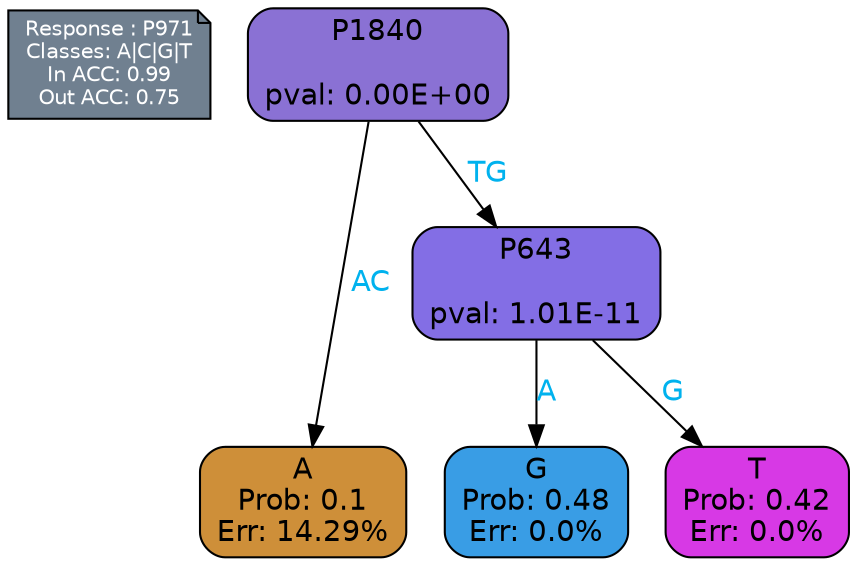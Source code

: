 digraph Tree {
node [shape=box, style="filled, rounded", color="black", fontname=helvetica] ;
graph [ranksep=equally, splines=polylines, bgcolor=transparent, dpi=600] ;
edge [fontname=helvetica] ;
LEGEND [label="Response : P971
Classes: A|C|G|T
In ACC: 0.99
Out ACC: 0.75
",shape=note,align=left,style=filled,fillcolor="slategray",fontcolor="white",fontsize=10];1 [label="P1840

pval: 0.00E+00", fillcolor="#8a71d4"] ;
2 [label="A
Prob: 0.1
Err: 14.29%", fillcolor="#ce8f39"] ;
3 [label="P643

pval: 1.01E-11", fillcolor="#836ee5"] ;
4 [label="G
Prob: 0.48
Err: 0.0%", fillcolor="#399de5"] ;
5 [label="T
Prob: 0.42
Err: 0.0%", fillcolor="#d739e5"] ;
1 -> 2 [label="AC",fontcolor=deepskyblue2] ;
1 -> 3 [label="TG",fontcolor=deepskyblue2] ;
3 -> 4 [label="A",fontcolor=deepskyblue2] ;
3 -> 5 [label="G",fontcolor=deepskyblue2] ;
{rank = same; 2;4;5;}{rank = same; LEGEND;1;}}